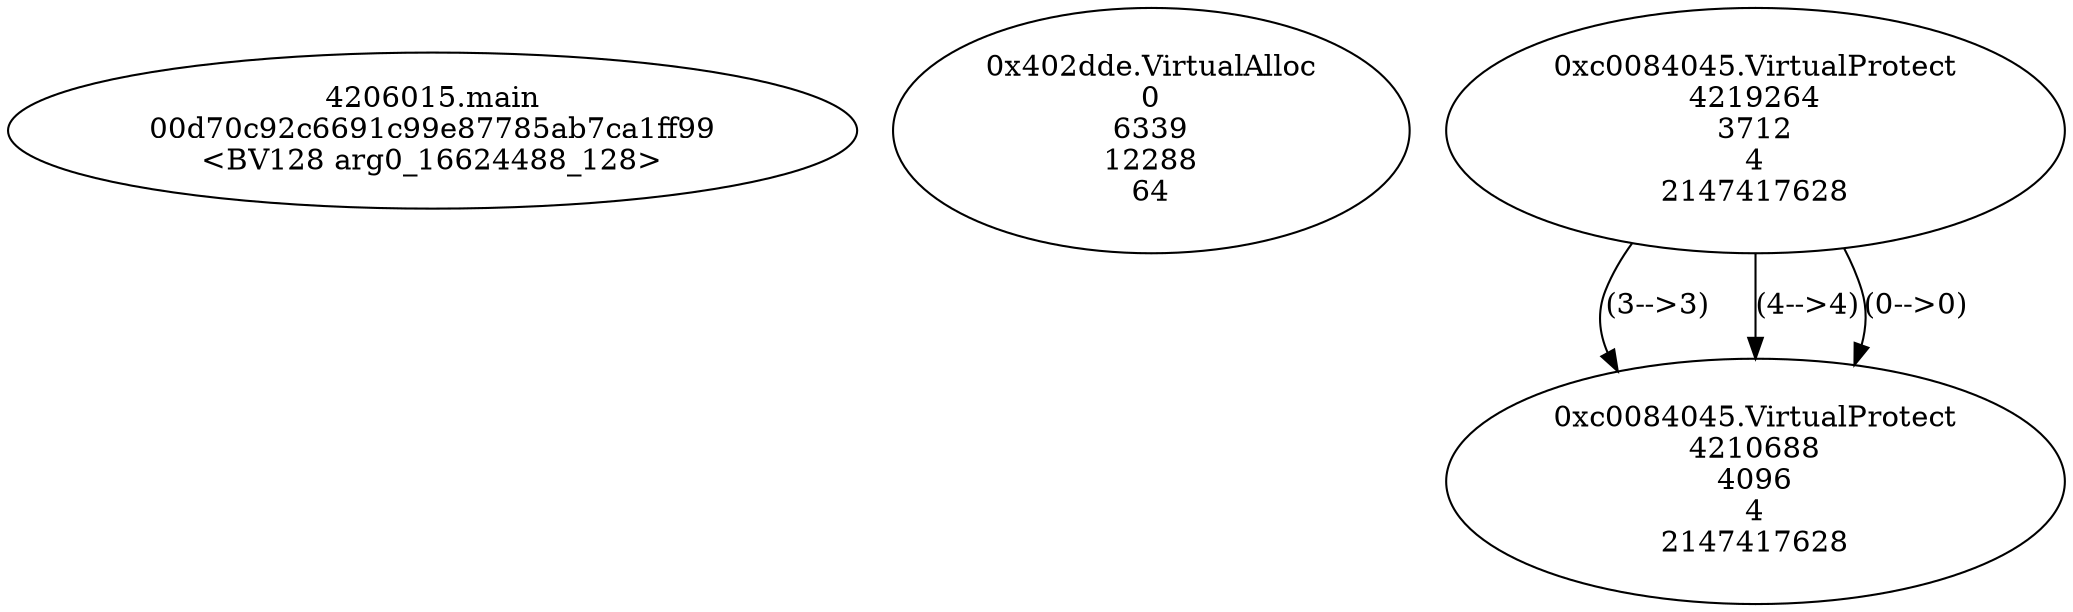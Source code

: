 // Global SCDG with merge call
digraph {
	0 [label="4206015.main
00d70c92c6691c99e87785ab7ca1ff99
<BV128 arg0_16624488_128>"]
	1 [label="0x402dde.VirtualAlloc
0
6339
12288
64"]
	2 [label="0xc0084045.VirtualProtect
4219264
3712
4
2147417628"]
	3 [label="0xc0084045.VirtualProtect
4210688
4096
4
2147417628"]
	2 -> 3 [label="(3-->3)"]
	2 -> 3 [label="(4-->4)"]
	2 -> 3 [label="(0-->0)"]
}
